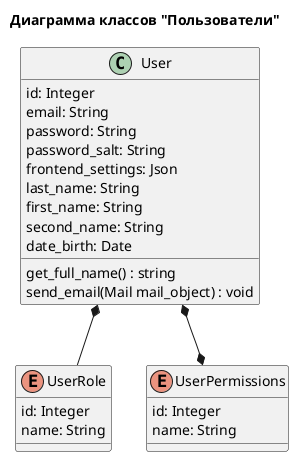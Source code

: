 @startuml users

title "Диаграмма классов "Пользователи""

enum UserRole {
    ' Пользовательские роли
    id: Integer
    name: String
}

enum UserPermissions {
    ' Пользовательские разрешения
    id: Integer
    name: String
}

class User{
    ' Пользователь
    id: Integer
    email: String
    password: String
    password_salt: String
    frontend_settings: Json
    last_name: String
    first_name: String
    second_name: String
    date_birth: Date
}
User : get_full_name() : string
User : send_email(Mail mail_object) : void

' Объявление отношений подсистемы
User *-- UserRole
User *--* UserPermissions

@enduml
